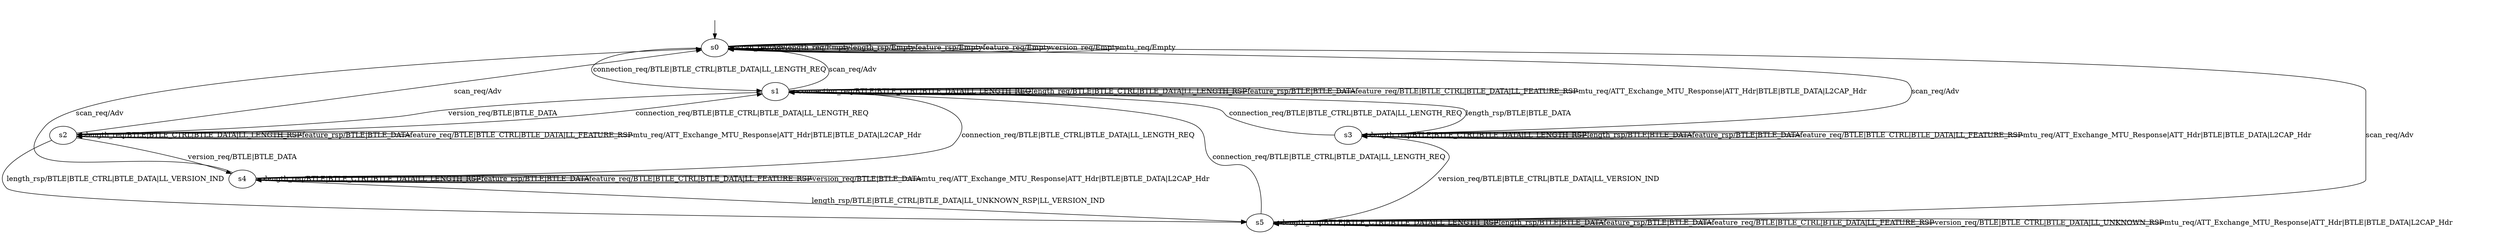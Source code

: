 digraph CC2640R2 {
s0 [label=s0];
s1 [label=s1];
s2 [label=s2];
s3 [label=s3];
s4 [label=s4];
s5 [label=s5];
s0 -> s0  [label="scan_req/Adv"];
s0 -> s1  [label="connection_req/BTLE|BTLE_CTRL|BTLE_DATA|LL_LENGTH_REQ"];
s0 -> s0  [label="length_req/Empty"];
s0 -> s0  [label="length_rsp/Empty"];
s0 -> s0  [label="feature_rsp/Empty"];
s0 -> s0  [label="feature_req/Empty"];
s0 -> s0  [label="version_req/Empty"];
s0 -> s0  [label="mtu_req/Empty"];
s1 -> s0  [label="scan_req/Adv"];
s1 -> s1  [label="connection_req/BTLE|BTLE_CTRL|BTLE_DATA|LL_LENGTH_REQ"];
s1 -> s1  [label="length_req/BTLE|BTLE_CTRL|BTLE_DATA|LL_LENGTH_RSP"];
s1 -> s3  [label="length_rsp/BTLE|BTLE_DATA"];
s1 -> s1  [label="feature_rsp/BTLE|BTLE_DATA"];
s1 -> s1  [label="feature_req/BTLE|BTLE_CTRL|BTLE_DATA|LL_FEATURE_RSP"];
s1 -> s2  [label="version_req/BTLE|BTLE_DATA"];
s1 -> s1  [label="mtu_req/ATT_Exchange_MTU_Response|ATT_Hdr|BTLE|BTLE_DATA|L2CAP_Hdr"];
s2 -> s0  [label="scan_req/Adv"];
s2 -> s1  [label="connection_req/BTLE|BTLE_CTRL|BTLE_DATA|LL_LENGTH_REQ"];
s2 -> s2  [label="length_req/BTLE|BTLE_CTRL|BTLE_DATA|LL_LENGTH_RSP"];
s2 -> s5  [label="length_rsp/BTLE|BTLE_CTRL|BTLE_DATA|LL_VERSION_IND"];
s2 -> s2  [label="feature_rsp/BTLE|BTLE_DATA"];
s2 -> s2  [label="feature_req/BTLE|BTLE_CTRL|BTLE_DATA|LL_FEATURE_RSP"];
s2 -> s4  [label="version_req/BTLE|BTLE_DATA"];
s2 -> s2  [label="mtu_req/ATT_Exchange_MTU_Response|ATT_Hdr|BTLE|BTLE_DATA|L2CAP_Hdr"];
s3 -> s0  [label="scan_req/Adv"];
s3 -> s1  [label="connection_req/BTLE|BTLE_CTRL|BTLE_DATA|LL_LENGTH_REQ"];
s3 -> s3  [label="length_req/BTLE|BTLE_CTRL|BTLE_DATA|LL_LENGTH_RSP"];
s3 -> s3  [label="length_rsp/BTLE|BTLE_DATA"];
s3 -> s3  [label="feature_rsp/BTLE|BTLE_DATA"];
s3 -> s3  [label="feature_req/BTLE|BTLE_CTRL|BTLE_DATA|LL_FEATURE_RSP"];
s3 -> s5  [label="version_req/BTLE|BTLE_CTRL|BTLE_DATA|LL_VERSION_IND"];
s3 -> s3  [label="mtu_req/ATT_Exchange_MTU_Response|ATT_Hdr|BTLE|BTLE_DATA|L2CAP_Hdr"];
s4 -> s0  [label="scan_req/Adv"];
s4 -> s1  [label="connection_req/BTLE|BTLE_CTRL|BTLE_DATA|LL_LENGTH_REQ"];
s4 -> s4  [label="length_req/BTLE|BTLE_CTRL|BTLE_DATA|LL_LENGTH_RSP"];
s4 -> s5  [label="length_rsp/BTLE|BTLE_CTRL|BTLE_DATA|LL_UNKNOWN_RSP|LL_VERSION_IND"];
s4 -> s4  [label="feature_rsp/BTLE|BTLE_DATA"];
s4 -> s4  [label="feature_req/BTLE|BTLE_CTRL|BTLE_DATA|LL_FEATURE_RSP"];
s4 -> s4  [label="version_req/BTLE|BTLE_DATA"];
s4 -> s4  [label="mtu_req/ATT_Exchange_MTU_Response|ATT_Hdr|BTLE|BTLE_DATA|L2CAP_Hdr"];
s5 -> s0  [label="scan_req/Adv"];
s5 -> s1  [label="connection_req/BTLE|BTLE_CTRL|BTLE_DATA|LL_LENGTH_REQ"];
s5 -> s5  [label="length_req/BTLE|BTLE_CTRL|BTLE_DATA|LL_LENGTH_RSP"];
s5 -> s5  [label="length_rsp/BTLE|BTLE_DATA"];
s5 -> s5  [label="feature_rsp/BTLE|BTLE_DATA"];
s5 -> s5  [label="feature_req/BTLE|BTLE_CTRL|BTLE_DATA|LL_FEATURE_RSP"];
s5 -> s5  [label="version_req/BTLE|BTLE_CTRL|BTLE_DATA|LL_UNKNOWN_RSP"];
s5 -> s5  [label="mtu_req/ATT_Exchange_MTU_Response|ATT_Hdr|BTLE|BTLE_DATA|L2CAP_Hdr"];
__start0 [label="", shape=none];
__start0 -> s0  [label=""];
}
